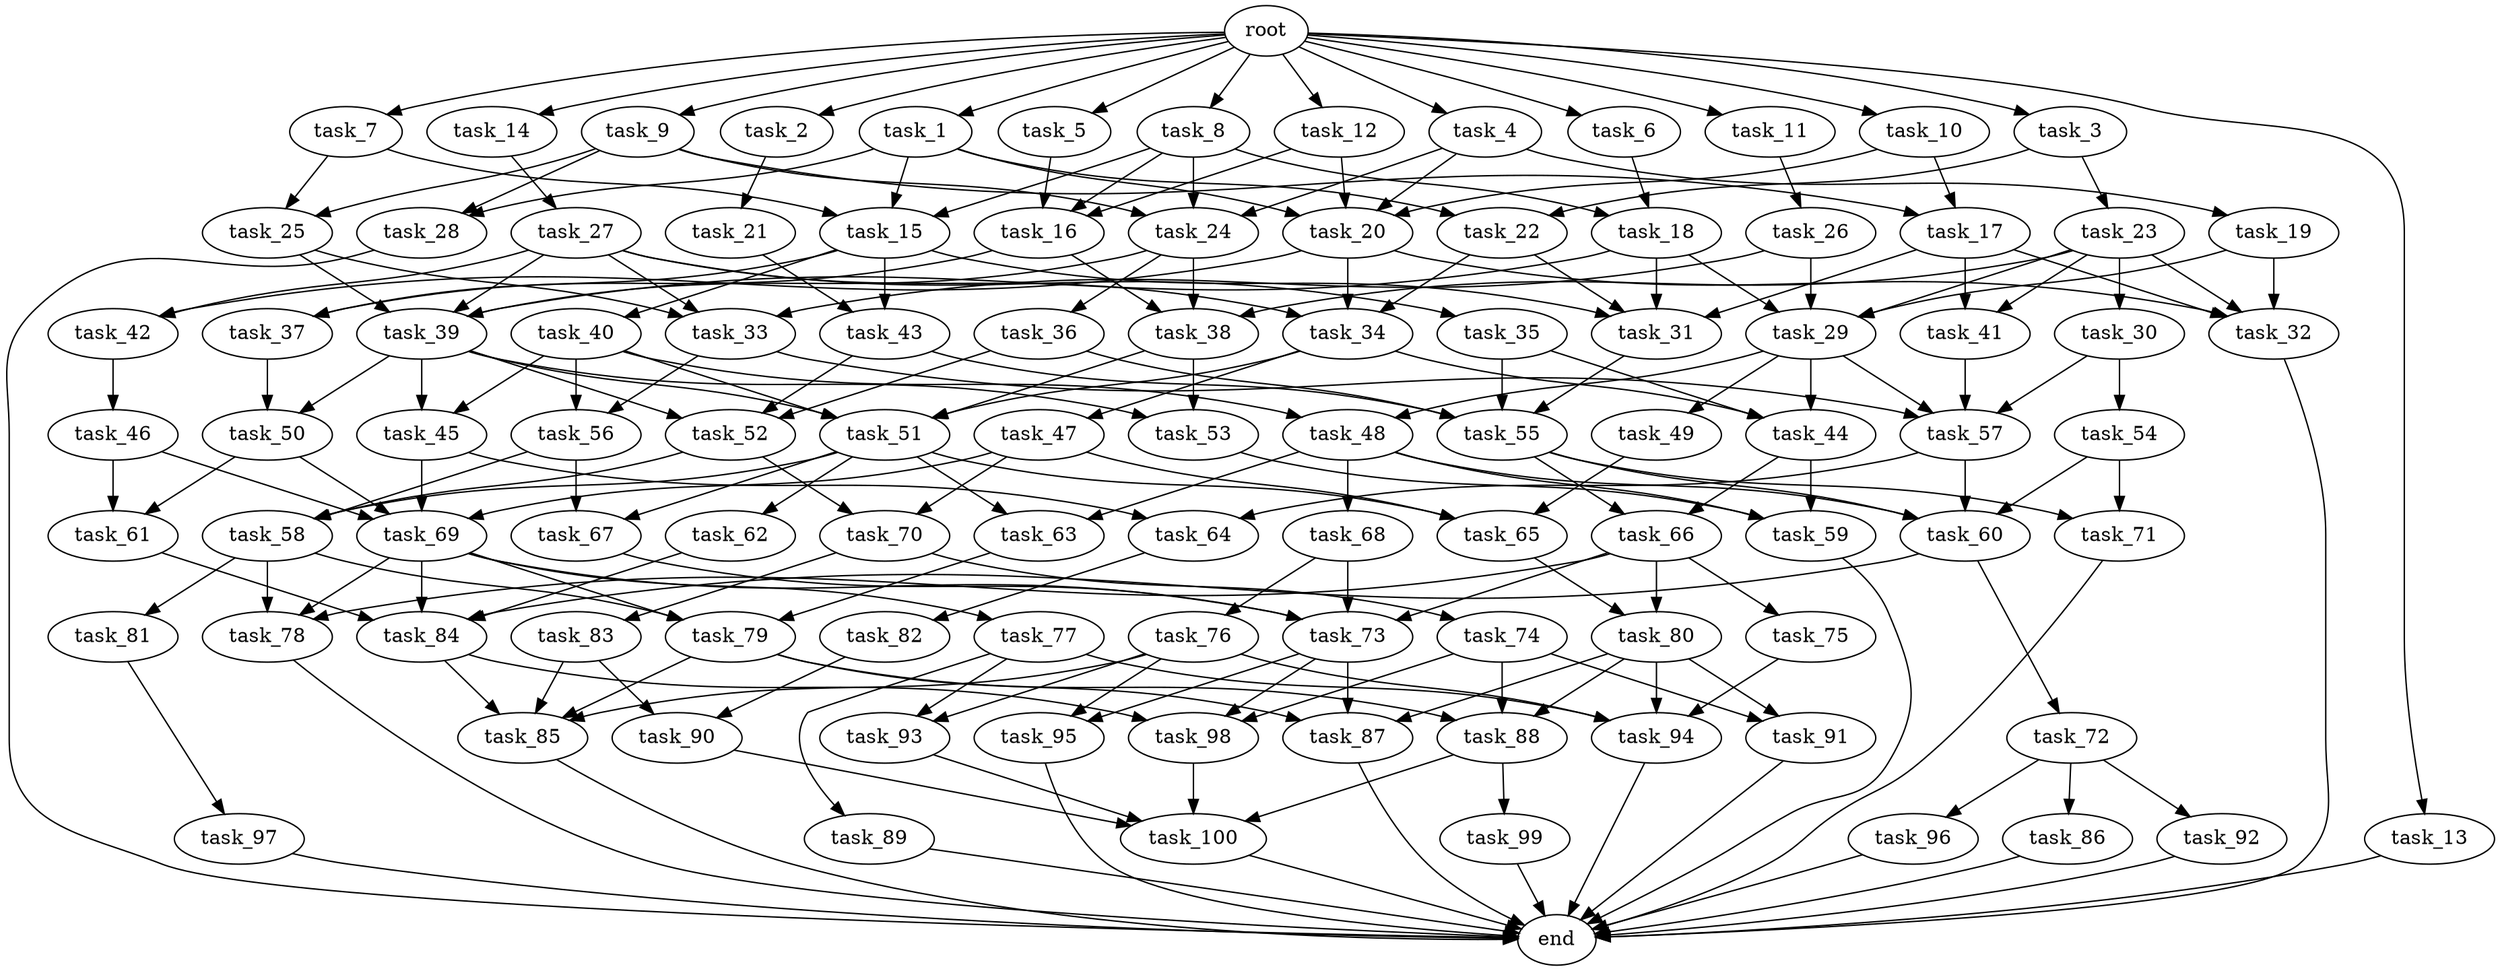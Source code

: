 digraph G {
  task_66 [size="9.666589e+08"];
  task_71 [size="3.824611e+09"];
  task_79 [size="1.556280e+08"];
  task_27 [size="5.861332e+08"];
  task_34 [size="1.673493e+09"];
  task_69 [size="4.782347e+09"];
  task_63 [size="3.119957e+09"];
  task_87 [size="4.527716e+09"];
  task_26 [size="2.235843e+09"];
  task_25 [size="3.942508e+08"];
  task_44 [size="3.524233e+09"];
  task_19 [size="2.624101e+09"];
  task_57 [size="3.876669e+09"];
  task_47 [size="1.876763e+09"];
  task_29 [size="4.651297e+09"];
  task_20 [size="3.931166e+09"];
  task_56 [size="3.488112e+09"];
  task_15 [size="2.400125e+09"];
  task_77 [size="3.049755e+09"];
  task_92 [size="4.233520e+09"];
  task_100 [size="2.574936e+09"];
  task_16 [size="1.319512e+09"];
  task_91 [size="1.265563e+09"];
  task_82 [size="3.904178e+09"];
  task_73 [size="1.134178e+08"];
  task_65 [size="1.177867e+09"];
  task_10 [size="3.250200e+08"];
  task_30 [size="8.772767e+08"];
  task_23 [size="2.951306e+09"];
  task_78 [size="2.482947e+09"];
  task_28 [size="2.718291e+09"];
  task_38 [size="1.632686e+09"];
  task_32 [size="3.585109e+09"];
  task_4 [size="1.699979e+09"];
  task_9 [size="7.082657e+08"];
  task_84 [size="1.015123e+09"];
  task_14 [size="3.397621e+08"];
  end [size="0.000000e+00"];
  task_83 [size="4.268338e+09"];
  task_90 [size="1.677979e+09"];
  task_59 [size="1.340195e+09"];
  task_12 [size="7.441266e+08"];
  task_46 [size="2.867593e+09"];
  task_36 [size="4.247784e+08"];
  task_40 [size="2.684004e+09"];
  task_62 [size="1.480018e+09"];
  task_45 [size="2.101945e+09"];
  task_53 [size="1.009356e+09"];
  task_24 [size="2.870217e+09"];
  task_33 [size="2.572556e+09"];
  task_89 [size="4.661102e+09"];
  task_94 [size="2.193473e+09"];
  task_41 [size="2.093085e+09"];
  task_72 [size="2.778992e+09"];
  task_18 [size="4.127535e+09"];
  task_64 [size="8.041041e+08"];
  task_54 [size="1.109020e+09"];
  task_95 [size="4.499615e+09"];
  task_70 [size="4.722575e+09"];
  task_11 [size="1.476304e+09"];
  task_43 [size="1.287947e+09"];
  task_88 [size="7.769204e+08"];
  task_96 [size="4.158932e+09"];
  task_6 [size="1.037701e+09"];
  task_42 [size="2.599364e+09"];
  task_17 [size="1.462835e+08"];
  task_22 [size="4.147993e+09"];
  task_93 [size="4.717474e+09"];
  task_98 [size="2.807522e+09"];
  task_97 [size="1.056128e+09"];
  task_58 [size="1.842044e+09"];
  task_67 [size="1.232368e+09"];
  root [size="0.000000e+00"];
  task_48 [size="1.981932e+09"];
  task_35 [size="3.768442e+09"];
  task_80 [size="3.834598e+09"];
  task_99 [size="3.592711e+09"];
  task_68 [size="1.306061e+09"];
  task_1 [size="3.572798e+09"];
  task_55 [size="9.247705e+08"];
  task_13 [size="2.547008e+09"];
  task_52 [size="3.318139e+09"];
  task_81 [size="3.271179e+09"];
  task_39 [size="3.466050e+09"];
  task_2 [size="1.071250e+09"];
  task_37 [size="2.429749e+09"];
  task_5 [size="2.952627e+09"];
  task_76 [size="1.753410e+09"];
  task_51 [size="3.124151e+09"];
  task_7 [size="3.747516e+09"];
  task_60 [size="3.278000e+09"];
  task_74 [size="2.180195e+09"];
  task_85 [size="3.591419e+09"];
  task_49 [size="3.780968e+09"];
  task_31 [size="2.760080e+09"];
  task_21 [size="1.688556e+09"];
  task_3 [size="9.876127e+08"];
  task_8 [size="1.603952e+09"];
  task_75 [size="1.778538e+09"];
  task_50 [size="1.015285e+09"];
  task_61 [size="3.447870e+09"];
  task_86 [size="2.802784e+09"];

  task_66 -> task_75 [size="9.666589e+07"];
  task_66 -> task_80 [size="9.666589e+07"];
  task_66 -> task_73 [size="9.666589e+07"];
  task_66 -> task_78 [size="9.666589e+07"];
  task_71 -> end [size="1.000000e-12"];
  task_79 -> task_88 [size="1.037520e+07"];
  task_79 -> task_87 [size="1.037520e+07"];
  task_79 -> task_85 [size="1.037520e+07"];
  task_27 -> task_34 [size="1.172266e+08"];
  task_27 -> task_35 [size="1.172266e+08"];
  task_27 -> task_33 [size="1.172266e+08"];
  task_27 -> task_42 [size="1.172266e+08"];
  task_27 -> task_39 [size="1.172266e+08"];
  task_34 -> task_47 [size="1.115662e+08"];
  task_34 -> task_51 [size="1.115662e+08"];
  task_34 -> task_44 [size="1.115662e+08"];
  task_69 -> task_79 [size="2.391173e+08"];
  task_69 -> task_73 [size="2.391173e+08"];
  task_69 -> task_77 [size="2.391173e+08"];
  task_69 -> task_78 [size="2.391173e+08"];
  task_69 -> task_84 [size="2.391173e+08"];
  task_63 -> task_79 [size="3.119957e+08"];
  task_87 -> end [size="1.000000e-12"];
  task_26 -> task_33 [size="4.471686e+08"];
  task_26 -> task_29 [size="4.471686e+08"];
  task_25 -> task_33 [size="3.942508e+07"];
  task_25 -> task_39 [size="3.942508e+07"];
  task_44 -> task_59 [size="2.349489e+08"];
  task_44 -> task_66 [size="2.349489e+08"];
  task_19 -> task_32 [size="5.248202e+08"];
  task_19 -> task_29 [size="5.248202e+08"];
  task_57 -> task_60 [size="1.938335e+08"];
  task_57 -> task_64 [size="1.938335e+08"];
  task_47 -> task_70 [size="3.753527e+08"];
  task_47 -> task_65 [size="3.753527e+08"];
  task_47 -> task_69 [size="3.753527e+08"];
  task_29 -> task_49 [size="2.325648e+08"];
  task_29 -> task_57 [size="2.325648e+08"];
  task_29 -> task_48 [size="2.325648e+08"];
  task_29 -> task_44 [size="2.325648e+08"];
  task_20 -> task_34 [size="1.965583e+08"];
  task_20 -> task_32 [size="1.965583e+08"];
  task_20 -> task_42 [size="1.965583e+08"];
  task_56 -> task_58 [size="3.488112e+08"];
  task_56 -> task_67 [size="3.488112e+08"];
  task_15 -> task_31 [size="1.600083e+08"];
  task_15 -> task_40 [size="1.600083e+08"];
  task_15 -> task_43 [size="1.600083e+08"];
  task_15 -> task_37 [size="1.600083e+08"];
  task_77 -> task_94 [size="6.099510e+08"];
  task_77 -> task_89 [size="6.099510e+08"];
  task_77 -> task_93 [size="6.099510e+08"];
  task_92 -> end [size="1.000000e-12"];
  task_100 -> end [size="1.000000e-12"];
  task_16 -> task_37 [size="8.796750e+07"];
  task_16 -> task_38 [size="8.796750e+07"];
  task_91 -> end [size="1.000000e-12"];
  task_82 -> task_90 [size="7.808357e+08"];
  task_73 -> task_87 [size="5.670890e+06"];
  task_73 -> task_95 [size="5.670890e+06"];
  task_73 -> task_98 [size="5.670890e+06"];
  task_65 -> task_80 [size="7.852445e+07"];
  task_10 -> task_17 [size="6.500400e+07"];
  task_10 -> task_20 [size="6.500400e+07"];
  task_30 -> task_54 [size="1.754553e+08"];
  task_30 -> task_57 [size="1.754553e+08"];
  task_23 -> task_30 [size="5.902612e+08"];
  task_23 -> task_41 [size="5.902612e+08"];
  task_23 -> task_38 [size="5.902612e+08"];
  task_23 -> task_32 [size="5.902612e+08"];
  task_23 -> task_29 [size="5.902612e+08"];
  task_78 -> end [size="1.000000e-12"];
  task_28 -> end [size="1.000000e-12"];
  task_38 -> task_53 [size="1.088457e+08"];
  task_38 -> task_51 [size="1.088457e+08"];
  task_32 -> end [size="1.000000e-12"];
  task_4 -> task_19 [size="3.399957e+08"];
  task_4 -> task_20 [size="3.399957e+08"];
  task_4 -> task_24 [size="3.399957e+08"];
  task_9 -> task_17 [size="1.416531e+08"];
  task_9 -> task_24 [size="1.416531e+08"];
  task_9 -> task_25 [size="1.416531e+08"];
  task_9 -> task_28 [size="1.416531e+08"];
  task_84 -> task_85 [size="5.075614e+07"];
  task_84 -> task_98 [size="5.075614e+07"];
  task_14 -> task_27 [size="6.795242e+07"];
  task_83 -> task_90 [size="8.536676e+08"];
  task_83 -> task_85 [size="8.536676e+08"];
  task_90 -> task_100 [size="1.677979e+08"];
  task_59 -> end [size="1.000000e-12"];
  task_12 -> task_16 [size="1.488253e+08"];
  task_12 -> task_20 [size="1.488253e+08"];
  task_46 -> task_69 [size="5.735186e+08"];
  task_46 -> task_61 [size="5.735186e+08"];
  task_36 -> task_52 [size="8.495567e+07"];
  task_36 -> task_55 [size="8.495567e+07"];
  task_40 -> task_56 [size="5.368008e+08"];
  task_40 -> task_51 [size="5.368008e+08"];
  task_40 -> task_45 [size="5.368008e+08"];
  task_40 -> task_48 [size="5.368008e+08"];
  task_62 -> task_84 [size="2.960036e+08"];
  task_45 -> task_64 [size="2.101945e+08"];
  task_45 -> task_69 [size="2.101945e+08"];
  task_53 -> task_59 [size="1.009356e+08"];
  task_24 -> task_36 [size="1.913478e+08"];
  task_24 -> task_38 [size="1.913478e+08"];
  task_24 -> task_39 [size="1.913478e+08"];
  task_33 -> task_57 [size="1.715038e+08"];
  task_33 -> task_56 [size="1.715038e+08"];
  task_89 -> end [size="1.000000e-12"];
  task_94 -> end [size="1.000000e-12"];
  task_41 -> task_57 [size="2.093085e+08"];
  task_72 -> task_96 [size="5.557983e+08"];
  task_72 -> task_92 [size="5.557983e+08"];
  task_72 -> task_86 [size="5.557983e+08"];
  task_18 -> task_31 [size="4.127535e+08"];
  task_18 -> task_29 [size="4.127535e+08"];
  task_18 -> task_39 [size="4.127535e+08"];
  task_64 -> task_82 [size="8.041041e+07"];
  task_54 -> task_60 [size="2.218039e+08"];
  task_54 -> task_71 [size="2.218039e+08"];
  task_95 -> end [size="1.000000e-12"];
  task_70 -> task_74 [size="4.722575e+08"];
  task_70 -> task_83 [size="4.722575e+08"];
  task_11 -> task_26 [size="2.952609e+08"];
  task_43 -> task_52 [size="1.287947e+08"];
  task_43 -> task_55 [size="1.287947e+08"];
  task_88 -> task_100 [size="5.179469e+07"];
  task_88 -> task_99 [size="5.179469e+07"];
  task_96 -> end [size="1.000000e-12"];
  task_6 -> task_18 [size="2.075401e+08"];
  task_42 -> task_46 [size="2.599364e+08"];
  task_17 -> task_31 [size="1.462835e+07"];
  task_17 -> task_41 [size="1.462835e+07"];
  task_17 -> task_32 [size="1.462835e+07"];
  task_22 -> task_31 [size="4.147993e+08"];
  task_22 -> task_34 [size="4.147993e+08"];
  task_93 -> task_100 [size="4.717474e+08"];
  task_98 -> task_100 [size="1.871682e+08"];
  task_97 -> end [size="1.000000e-12"];
  task_58 -> task_79 [size="1.228029e+08"];
  task_58 -> task_81 [size="1.228029e+08"];
  task_58 -> task_78 [size="1.228029e+08"];
  task_67 -> task_73 [size="1.232368e+08"];
  root -> task_4 [size="1.000000e-12"];
  root -> task_1 [size="1.000000e-12"];
  root -> task_7 [size="1.000000e-12"];
  root -> task_13 [size="1.000000e-12"];
  root -> task_8 [size="1.000000e-12"];
  root -> task_11 [size="1.000000e-12"];
  root -> task_2 [size="1.000000e-12"];
  root -> task_9 [size="1.000000e-12"];
  root -> task_6 [size="1.000000e-12"];
  root -> task_14 [size="1.000000e-12"];
  root -> task_5 [size="1.000000e-12"];
  root -> task_12 [size="1.000000e-12"];
  root -> task_3 [size="1.000000e-12"];
  root -> task_10 [size="1.000000e-12"];
  task_48 -> task_68 [size="1.981932e+08"];
  task_48 -> task_60 [size="1.981932e+08"];
  task_48 -> task_59 [size="1.981932e+08"];
  task_48 -> task_63 [size="1.981932e+08"];
  task_35 -> task_55 [size="7.536884e+08"];
  task_35 -> task_44 [size="7.536884e+08"];
  task_80 -> task_88 [size="3.834598e+08"];
  task_80 -> task_94 [size="3.834598e+08"];
  task_80 -> task_87 [size="3.834598e+08"];
  task_80 -> task_91 [size="3.834598e+08"];
  task_99 -> end [size="1.000000e-12"];
  task_68 -> task_76 [size="2.612123e+08"];
  task_68 -> task_73 [size="2.612123e+08"];
  task_1 -> task_28 [size="7.145595e+08"];
  task_1 -> task_22 [size="7.145595e+08"];
  task_1 -> task_20 [size="7.145595e+08"];
  task_1 -> task_15 [size="7.145595e+08"];
  task_55 -> task_60 [size="4.623852e+07"];
  task_55 -> task_66 [size="4.623852e+07"];
  task_55 -> task_71 [size="4.623852e+07"];
  task_13 -> end [size="1.000000e-12"];
  task_52 -> task_58 [size="2.212093e+08"];
  task_52 -> task_70 [size="2.212093e+08"];
  task_81 -> task_97 [size="6.542358e+08"];
  task_39 -> task_51 [size="1.733025e+08"];
  task_39 -> task_50 [size="1.733025e+08"];
  task_39 -> task_52 [size="1.733025e+08"];
  task_39 -> task_53 [size="1.733025e+08"];
  task_39 -> task_45 [size="1.733025e+08"];
  task_2 -> task_21 [size="2.142500e+08"];
  task_37 -> task_50 [size="2.429749e+08"];
  task_5 -> task_16 [size="5.905255e+08"];
  task_76 -> task_94 [size="3.506820e+08"];
  task_76 -> task_95 [size="3.506820e+08"];
  task_76 -> task_93 [size="3.506820e+08"];
  task_76 -> task_85 [size="3.506820e+08"];
  task_51 -> task_58 [size="1.562075e+08"];
  task_51 -> task_63 [size="1.562075e+08"];
  task_51 -> task_62 [size="1.562075e+08"];
  task_51 -> task_65 [size="1.562075e+08"];
  task_51 -> task_67 [size="1.562075e+08"];
  task_7 -> task_15 [size="7.495031e+08"];
  task_7 -> task_25 [size="7.495031e+08"];
  task_60 -> task_84 [size="1.639000e+08"];
  task_60 -> task_72 [size="1.639000e+08"];
  task_74 -> task_88 [size="4.360390e+08"];
  task_74 -> task_91 [size="4.360390e+08"];
  task_74 -> task_98 [size="4.360390e+08"];
  task_85 -> end [size="1.000000e-12"];
  task_49 -> task_65 [size="7.561936e+08"];
  task_31 -> task_55 [size="1.380040e+08"];
  task_21 -> task_43 [size="3.377113e+08"];
  task_3 -> task_22 [size="1.975225e+08"];
  task_3 -> task_23 [size="1.975225e+08"];
  task_8 -> task_16 [size="3.207905e+08"];
  task_8 -> task_24 [size="3.207905e+08"];
  task_8 -> task_15 [size="3.207905e+08"];
  task_8 -> task_18 [size="3.207905e+08"];
  task_75 -> task_94 [size="3.557076e+08"];
  task_50 -> task_69 [size="1.015285e+08"];
  task_50 -> task_61 [size="1.015285e+08"];
  task_61 -> task_84 [size="3.447870e+08"];
  task_86 -> end [size="1.000000e-12"];
}

